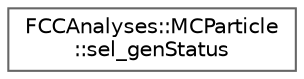 digraph "Graphical Class Hierarchy"
{
 // LATEX_PDF_SIZE
  bgcolor="transparent";
  edge [fontname=Helvetica,fontsize=10,labelfontname=Helvetica,labelfontsize=10];
  node [fontname=Helvetica,fontsize=10,shape=box,height=0.2,width=0.4];
  rankdir="LR";
  Node0 [id="Node000000",label="FCCAnalyses::MCParticle\l::sel_genStatus",height=0.2,width=0.4,color="grey40", fillcolor="white", style="filled",URL="$structFCCAnalyses_1_1MCParticle_1_1sel__genStatus.html",tooltip="select MCParticles with their status"];
}
